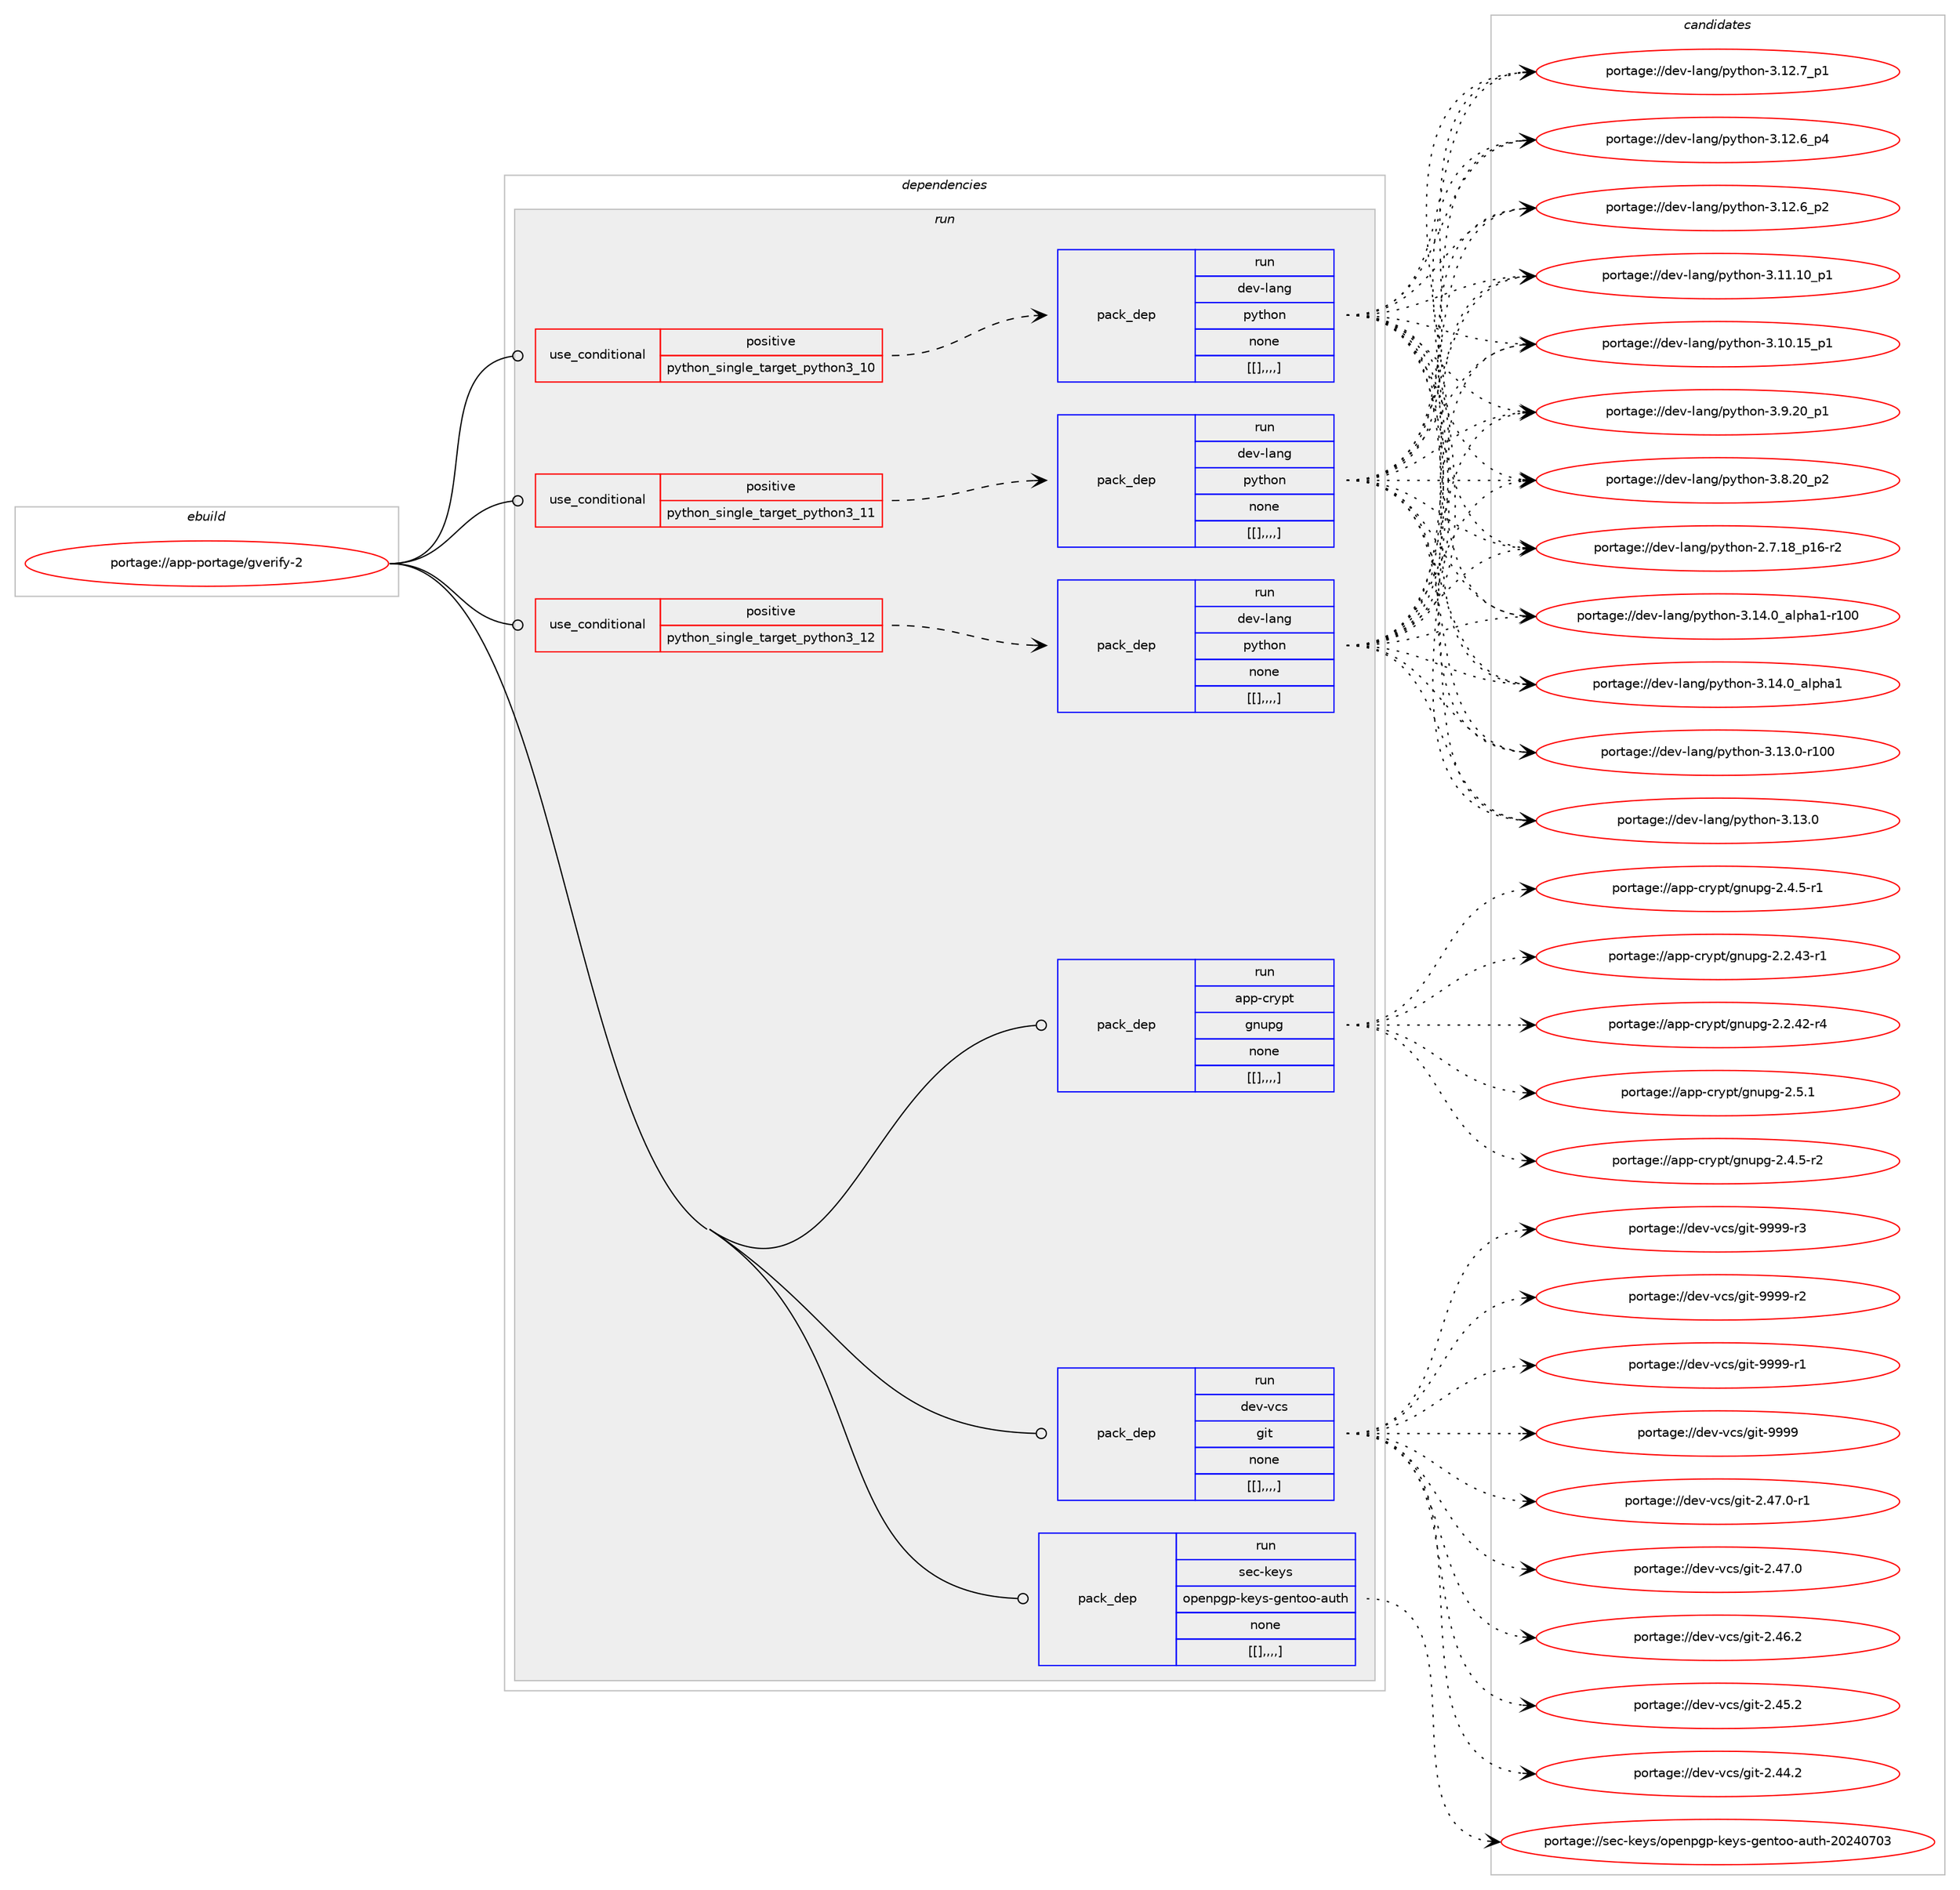 digraph prolog {

# *************
# Graph options
# *************

newrank=true;
concentrate=true;
compound=true;
graph [rankdir=LR,fontname=Helvetica,fontsize=10,ranksep=1.5];#, ranksep=2.5, nodesep=0.2];
edge  [arrowhead=vee];
node  [fontname=Helvetica,fontsize=10];

# **********
# The ebuild
# **********

subgraph cluster_leftcol {
color=gray;
label=<<i>ebuild</i>>;
id [label="portage://app-portage/gverify-2", color=red, width=4, href="../app-portage/gverify-2.svg"];
}

# ****************
# The dependencies
# ****************

subgraph cluster_midcol {
color=gray;
label=<<i>dependencies</i>>;
subgraph cluster_compile {
fillcolor="#eeeeee";
style=filled;
label=<<i>compile</i>>;
}
subgraph cluster_compileandrun {
fillcolor="#eeeeee";
style=filled;
label=<<i>compile and run</i>>;
}
subgraph cluster_run {
fillcolor="#eeeeee";
style=filled;
label=<<i>run</i>>;
subgraph cond15561 {
dependency53844 [label=<<TABLE BORDER="0" CELLBORDER="1" CELLSPACING="0" CELLPADDING="4"><TR><TD ROWSPAN="3" CELLPADDING="10">use_conditional</TD></TR><TR><TD>positive</TD></TR><TR><TD>python_single_target_python3_10</TD></TR></TABLE>>, shape=none, color=red];
subgraph pack37750 {
dependency53847 [label=<<TABLE BORDER="0" CELLBORDER="1" CELLSPACING="0" CELLPADDING="4" WIDTH="220"><TR><TD ROWSPAN="6" CELLPADDING="30">pack_dep</TD></TR><TR><TD WIDTH="110">run</TD></TR><TR><TD>dev-lang</TD></TR><TR><TD>python</TD></TR><TR><TD>none</TD></TR><TR><TD>[[],,,,]</TD></TR></TABLE>>, shape=none, color=blue];
}
dependency53844:e -> dependency53847:w [weight=20,style="dashed",arrowhead="vee"];
}
id:e -> dependency53844:w [weight=20,style="solid",arrowhead="odot"];
subgraph cond15562 {
dependency53853 [label=<<TABLE BORDER="0" CELLBORDER="1" CELLSPACING="0" CELLPADDING="4"><TR><TD ROWSPAN="3" CELLPADDING="10">use_conditional</TD></TR><TR><TD>positive</TD></TR><TR><TD>python_single_target_python3_11</TD></TR></TABLE>>, shape=none, color=red];
subgraph pack37757 {
dependency53863 [label=<<TABLE BORDER="0" CELLBORDER="1" CELLSPACING="0" CELLPADDING="4" WIDTH="220"><TR><TD ROWSPAN="6" CELLPADDING="30">pack_dep</TD></TR><TR><TD WIDTH="110">run</TD></TR><TR><TD>dev-lang</TD></TR><TR><TD>python</TD></TR><TR><TD>none</TD></TR><TR><TD>[[],,,,]</TD></TR></TABLE>>, shape=none, color=blue];
}
dependency53853:e -> dependency53863:w [weight=20,style="dashed",arrowhead="vee"];
}
id:e -> dependency53853:w [weight=20,style="solid",arrowhead="odot"];
subgraph cond15567 {
dependency53876 [label=<<TABLE BORDER="0" CELLBORDER="1" CELLSPACING="0" CELLPADDING="4"><TR><TD ROWSPAN="3" CELLPADDING="10">use_conditional</TD></TR><TR><TD>positive</TD></TR><TR><TD>python_single_target_python3_12</TD></TR></TABLE>>, shape=none, color=red];
subgraph pack37778 {
dependency53887 [label=<<TABLE BORDER="0" CELLBORDER="1" CELLSPACING="0" CELLPADDING="4" WIDTH="220"><TR><TD ROWSPAN="6" CELLPADDING="30">pack_dep</TD></TR><TR><TD WIDTH="110">run</TD></TR><TR><TD>dev-lang</TD></TR><TR><TD>python</TD></TR><TR><TD>none</TD></TR><TR><TD>[[],,,,]</TD></TR></TABLE>>, shape=none, color=blue];
}
dependency53876:e -> dependency53887:w [weight=20,style="dashed",arrowhead="vee"];
}
id:e -> dependency53876:w [weight=20,style="solid",arrowhead="odot"];
subgraph pack37786 {
dependency53898 [label=<<TABLE BORDER="0" CELLBORDER="1" CELLSPACING="0" CELLPADDING="4" WIDTH="220"><TR><TD ROWSPAN="6" CELLPADDING="30">pack_dep</TD></TR><TR><TD WIDTH="110">run</TD></TR><TR><TD>app-crypt</TD></TR><TR><TD>gnupg</TD></TR><TR><TD>none</TD></TR><TR><TD>[[],,,,]</TD></TR></TABLE>>, shape=none, color=blue];
}
id:e -> dependency53898:w [weight=20,style="solid",arrowhead="odot"];
subgraph pack37797 {
dependency53900 [label=<<TABLE BORDER="0" CELLBORDER="1" CELLSPACING="0" CELLPADDING="4" WIDTH="220"><TR><TD ROWSPAN="6" CELLPADDING="30">pack_dep</TD></TR><TR><TD WIDTH="110">run</TD></TR><TR><TD>dev-vcs</TD></TR><TR><TD>git</TD></TR><TR><TD>none</TD></TR><TR><TD>[[],,,,]</TD></TR></TABLE>>, shape=none, color=blue];
}
id:e -> dependency53900:w [weight=20,style="solid",arrowhead="odot"];
subgraph pack37830 {
dependency53952 [label=<<TABLE BORDER="0" CELLBORDER="1" CELLSPACING="0" CELLPADDING="4" WIDTH="220"><TR><TD ROWSPAN="6" CELLPADDING="30">pack_dep</TD></TR><TR><TD WIDTH="110">run</TD></TR><TR><TD>sec-keys</TD></TR><TR><TD>openpgp-keys-gentoo-auth</TD></TR><TR><TD>none</TD></TR><TR><TD>[[],,,,]</TD></TR></TABLE>>, shape=none, color=blue];
}
id:e -> dependency53952:w [weight=20,style="solid",arrowhead="odot"];
}
}

# **************
# The candidates
# **************

subgraph cluster_choices {
rank=same;
color=gray;
label=<<i>candidates</i>>;

subgraph choice36880 {
color=black;
nodesep=1;
choice100101118451089711010347112121116104111110455146495246489597108112104974945114494848 [label="portage://dev-lang/python-3.14.0_alpha1-r100", color=red, width=4,href="../dev-lang/python-3.14.0_alpha1-r100.svg"];
choice1001011184510897110103471121211161041111104551464952464895971081121049749 [label="portage://dev-lang/python-3.14.0_alpha1", color=red, width=4,href="../dev-lang/python-3.14.0_alpha1.svg"];
choice1001011184510897110103471121211161041111104551464951464845114494848 [label="portage://dev-lang/python-3.13.0-r100", color=red, width=4,href="../dev-lang/python-3.13.0-r100.svg"];
choice10010111845108971101034711212111610411111045514649514648 [label="portage://dev-lang/python-3.13.0", color=red, width=4,href="../dev-lang/python-3.13.0.svg"];
choice100101118451089711010347112121116104111110455146495046559511249 [label="portage://dev-lang/python-3.12.7_p1", color=red, width=4,href="../dev-lang/python-3.12.7_p1.svg"];
choice100101118451089711010347112121116104111110455146495046549511252 [label="portage://dev-lang/python-3.12.6_p4", color=red, width=4,href="../dev-lang/python-3.12.6_p4.svg"];
choice100101118451089711010347112121116104111110455146495046549511250 [label="portage://dev-lang/python-3.12.6_p2", color=red, width=4,href="../dev-lang/python-3.12.6_p2.svg"];
choice10010111845108971101034711212111610411111045514649494649489511249 [label="portage://dev-lang/python-3.11.10_p1", color=red, width=4,href="../dev-lang/python-3.11.10_p1.svg"];
choice10010111845108971101034711212111610411111045514649484649539511249 [label="portage://dev-lang/python-3.10.15_p1", color=red, width=4,href="../dev-lang/python-3.10.15_p1.svg"];
choice100101118451089711010347112121116104111110455146574650489511249 [label="portage://dev-lang/python-3.9.20_p1", color=red, width=4,href="../dev-lang/python-3.9.20_p1.svg"];
choice100101118451089711010347112121116104111110455146564650489511250 [label="portage://dev-lang/python-3.8.20_p2", color=red, width=4,href="../dev-lang/python-3.8.20_p2.svg"];
choice100101118451089711010347112121116104111110455046554649569511249544511450 [label="portage://dev-lang/python-2.7.18_p16-r2", color=red, width=4,href="../dev-lang/python-2.7.18_p16-r2.svg"];
dependency53847:e -> choice100101118451089711010347112121116104111110455146495246489597108112104974945114494848:w [style=dotted,weight="100"];
dependency53847:e -> choice1001011184510897110103471121211161041111104551464952464895971081121049749:w [style=dotted,weight="100"];
dependency53847:e -> choice1001011184510897110103471121211161041111104551464951464845114494848:w [style=dotted,weight="100"];
dependency53847:e -> choice10010111845108971101034711212111610411111045514649514648:w [style=dotted,weight="100"];
dependency53847:e -> choice100101118451089711010347112121116104111110455146495046559511249:w [style=dotted,weight="100"];
dependency53847:e -> choice100101118451089711010347112121116104111110455146495046549511252:w [style=dotted,weight="100"];
dependency53847:e -> choice100101118451089711010347112121116104111110455146495046549511250:w [style=dotted,weight="100"];
dependency53847:e -> choice10010111845108971101034711212111610411111045514649494649489511249:w [style=dotted,weight="100"];
dependency53847:e -> choice10010111845108971101034711212111610411111045514649484649539511249:w [style=dotted,weight="100"];
dependency53847:e -> choice100101118451089711010347112121116104111110455146574650489511249:w [style=dotted,weight="100"];
dependency53847:e -> choice100101118451089711010347112121116104111110455146564650489511250:w [style=dotted,weight="100"];
dependency53847:e -> choice100101118451089711010347112121116104111110455046554649569511249544511450:w [style=dotted,weight="100"];
}
subgraph choice36963 {
color=black;
nodesep=1;
choice100101118451089711010347112121116104111110455146495246489597108112104974945114494848 [label="portage://dev-lang/python-3.14.0_alpha1-r100", color=red, width=4,href="../dev-lang/python-3.14.0_alpha1-r100.svg"];
choice1001011184510897110103471121211161041111104551464952464895971081121049749 [label="portage://dev-lang/python-3.14.0_alpha1", color=red, width=4,href="../dev-lang/python-3.14.0_alpha1.svg"];
choice1001011184510897110103471121211161041111104551464951464845114494848 [label="portage://dev-lang/python-3.13.0-r100", color=red, width=4,href="../dev-lang/python-3.13.0-r100.svg"];
choice10010111845108971101034711212111610411111045514649514648 [label="portage://dev-lang/python-3.13.0", color=red, width=4,href="../dev-lang/python-3.13.0.svg"];
choice100101118451089711010347112121116104111110455146495046559511249 [label="portage://dev-lang/python-3.12.7_p1", color=red, width=4,href="../dev-lang/python-3.12.7_p1.svg"];
choice100101118451089711010347112121116104111110455146495046549511252 [label="portage://dev-lang/python-3.12.6_p4", color=red, width=4,href="../dev-lang/python-3.12.6_p4.svg"];
choice100101118451089711010347112121116104111110455146495046549511250 [label="portage://dev-lang/python-3.12.6_p2", color=red, width=4,href="../dev-lang/python-3.12.6_p2.svg"];
choice10010111845108971101034711212111610411111045514649494649489511249 [label="portage://dev-lang/python-3.11.10_p1", color=red, width=4,href="../dev-lang/python-3.11.10_p1.svg"];
choice10010111845108971101034711212111610411111045514649484649539511249 [label="portage://dev-lang/python-3.10.15_p1", color=red, width=4,href="../dev-lang/python-3.10.15_p1.svg"];
choice100101118451089711010347112121116104111110455146574650489511249 [label="portage://dev-lang/python-3.9.20_p1", color=red, width=4,href="../dev-lang/python-3.9.20_p1.svg"];
choice100101118451089711010347112121116104111110455146564650489511250 [label="portage://dev-lang/python-3.8.20_p2", color=red, width=4,href="../dev-lang/python-3.8.20_p2.svg"];
choice100101118451089711010347112121116104111110455046554649569511249544511450 [label="portage://dev-lang/python-2.7.18_p16-r2", color=red, width=4,href="../dev-lang/python-2.7.18_p16-r2.svg"];
dependency53863:e -> choice100101118451089711010347112121116104111110455146495246489597108112104974945114494848:w [style=dotted,weight="100"];
dependency53863:e -> choice1001011184510897110103471121211161041111104551464952464895971081121049749:w [style=dotted,weight="100"];
dependency53863:e -> choice1001011184510897110103471121211161041111104551464951464845114494848:w [style=dotted,weight="100"];
dependency53863:e -> choice10010111845108971101034711212111610411111045514649514648:w [style=dotted,weight="100"];
dependency53863:e -> choice100101118451089711010347112121116104111110455146495046559511249:w [style=dotted,weight="100"];
dependency53863:e -> choice100101118451089711010347112121116104111110455146495046549511252:w [style=dotted,weight="100"];
dependency53863:e -> choice100101118451089711010347112121116104111110455146495046549511250:w [style=dotted,weight="100"];
dependency53863:e -> choice10010111845108971101034711212111610411111045514649494649489511249:w [style=dotted,weight="100"];
dependency53863:e -> choice10010111845108971101034711212111610411111045514649484649539511249:w [style=dotted,weight="100"];
dependency53863:e -> choice100101118451089711010347112121116104111110455146574650489511249:w [style=dotted,weight="100"];
dependency53863:e -> choice100101118451089711010347112121116104111110455146564650489511250:w [style=dotted,weight="100"];
dependency53863:e -> choice100101118451089711010347112121116104111110455046554649569511249544511450:w [style=dotted,weight="100"];
}
subgraph choice36976 {
color=black;
nodesep=1;
choice100101118451089711010347112121116104111110455146495246489597108112104974945114494848 [label="portage://dev-lang/python-3.14.0_alpha1-r100", color=red, width=4,href="../dev-lang/python-3.14.0_alpha1-r100.svg"];
choice1001011184510897110103471121211161041111104551464952464895971081121049749 [label="portage://dev-lang/python-3.14.0_alpha1", color=red, width=4,href="../dev-lang/python-3.14.0_alpha1.svg"];
choice1001011184510897110103471121211161041111104551464951464845114494848 [label="portage://dev-lang/python-3.13.0-r100", color=red, width=4,href="../dev-lang/python-3.13.0-r100.svg"];
choice10010111845108971101034711212111610411111045514649514648 [label="portage://dev-lang/python-3.13.0", color=red, width=4,href="../dev-lang/python-3.13.0.svg"];
choice100101118451089711010347112121116104111110455146495046559511249 [label="portage://dev-lang/python-3.12.7_p1", color=red, width=4,href="../dev-lang/python-3.12.7_p1.svg"];
choice100101118451089711010347112121116104111110455146495046549511252 [label="portage://dev-lang/python-3.12.6_p4", color=red, width=4,href="../dev-lang/python-3.12.6_p4.svg"];
choice100101118451089711010347112121116104111110455146495046549511250 [label="portage://dev-lang/python-3.12.6_p2", color=red, width=4,href="../dev-lang/python-3.12.6_p2.svg"];
choice10010111845108971101034711212111610411111045514649494649489511249 [label="portage://dev-lang/python-3.11.10_p1", color=red, width=4,href="../dev-lang/python-3.11.10_p1.svg"];
choice10010111845108971101034711212111610411111045514649484649539511249 [label="portage://dev-lang/python-3.10.15_p1", color=red, width=4,href="../dev-lang/python-3.10.15_p1.svg"];
choice100101118451089711010347112121116104111110455146574650489511249 [label="portage://dev-lang/python-3.9.20_p1", color=red, width=4,href="../dev-lang/python-3.9.20_p1.svg"];
choice100101118451089711010347112121116104111110455146564650489511250 [label="portage://dev-lang/python-3.8.20_p2", color=red, width=4,href="../dev-lang/python-3.8.20_p2.svg"];
choice100101118451089711010347112121116104111110455046554649569511249544511450 [label="portage://dev-lang/python-2.7.18_p16-r2", color=red, width=4,href="../dev-lang/python-2.7.18_p16-r2.svg"];
dependency53887:e -> choice100101118451089711010347112121116104111110455146495246489597108112104974945114494848:w [style=dotted,weight="100"];
dependency53887:e -> choice1001011184510897110103471121211161041111104551464952464895971081121049749:w [style=dotted,weight="100"];
dependency53887:e -> choice1001011184510897110103471121211161041111104551464951464845114494848:w [style=dotted,weight="100"];
dependency53887:e -> choice10010111845108971101034711212111610411111045514649514648:w [style=dotted,weight="100"];
dependency53887:e -> choice100101118451089711010347112121116104111110455146495046559511249:w [style=dotted,weight="100"];
dependency53887:e -> choice100101118451089711010347112121116104111110455146495046549511252:w [style=dotted,weight="100"];
dependency53887:e -> choice100101118451089711010347112121116104111110455146495046549511250:w [style=dotted,weight="100"];
dependency53887:e -> choice10010111845108971101034711212111610411111045514649494649489511249:w [style=dotted,weight="100"];
dependency53887:e -> choice10010111845108971101034711212111610411111045514649484649539511249:w [style=dotted,weight="100"];
dependency53887:e -> choice100101118451089711010347112121116104111110455146574650489511249:w [style=dotted,weight="100"];
dependency53887:e -> choice100101118451089711010347112121116104111110455146564650489511250:w [style=dotted,weight="100"];
dependency53887:e -> choice100101118451089711010347112121116104111110455046554649569511249544511450:w [style=dotted,weight="100"];
}
subgraph choice37020 {
color=black;
nodesep=1;
choice97112112459911412111211647103110117112103455046534649 [label="portage://app-crypt/gnupg-2.5.1", color=red, width=4,href="../app-crypt/gnupg-2.5.1.svg"];
choice971121124599114121112116471031101171121034550465246534511450 [label="portage://app-crypt/gnupg-2.4.5-r2", color=red, width=4,href="../app-crypt/gnupg-2.4.5-r2.svg"];
choice971121124599114121112116471031101171121034550465246534511449 [label="portage://app-crypt/gnupg-2.4.5-r1", color=red, width=4,href="../app-crypt/gnupg-2.4.5-r1.svg"];
choice97112112459911412111211647103110117112103455046504652514511449 [label="portage://app-crypt/gnupg-2.2.43-r1", color=red, width=4,href="../app-crypt/gnupg-2.2.43-r1.svg"];
choice97112112459911412111211647103110117112103455046504652504511452 [label="portage://app-crypt/gnupg-2.2.42-r4", color=red, width=4,href="../app-crypt/gnupg-2.2.42-r4.svg"];
dependency53898:e -> choice97112112459911412111211647103110117112103455046534649:w [style=dotted,weight="100"];
dependency53898:e -> choice971121124599114121112116471031101171121034550465246534511450:w [style=dotted,weight="100"];
dependency53898:e -> choice971121124599114121112116471031101171121034550465246534511449:w [style=dotted,weight="100"];
dependency53898:e -> choice97112112459911412111211647103110117112103455046504652514511449:w [style=dotted,weight="100"];
dependency53898:e -> choice97112112459911412111211647103110117112103455046504652504511452:w [style=dotted,weight="100"];
}
subgraph choice37075 {
color=black;
nodesep=1;
choice10010111845118991154710310511645575757574511451 [label="portage://dev-vcs/git-9999-r3", color=red, width=4,href="../dev-vcs/git-9999-r3.svg"];
choice10010111845118991154710310511645575757574511450 [label="portage://dev-vcs/git-9999-r2", color=red, width=4,href="../dev-vcs/git-9999-r2.svg"];
choice10010111845118991154710310511645575757574511449 [label="portage://dev-vcs/git-9999-r1", color=red, width=4,href="../dev-vcs/git-9999-r1.svg"];
choice1001011184511899115471031051164557575757 [label="portage://dev-vcs/git-9999", color=red, width=4,href="../dev-vcs/git-9999.svg"];
choice100101118451189911547103105116455046525546484511449 [label="portage://dev-vcs/git-2.47.0-r1", color=red, width=4,href="../dev-vcs/git-2.47.0-r1.svg"];
choice10010111845118991154710310511645504652554648 [label="portage://dev-vcs/git-2.47.0", color=red, width=4,href="../dev-vcs/git-2.47.0.svg"];
choice10010111845118991154710310511645504652544650 [label="portage://dev-vcs/git-2.46.2", color=red, width=4,href="../dev-vcs/git-2.46.2.svg"];
choice10010111845118991154710310511645504652534650 [label="portage://dev-vcs/git-2.45.2", color=red, width=4,href="../dev-vcs/git-2.45.2.svg"];
choice10010111845118991154710310511645504652524650 [label="portage://dev-vcs/git-2.44.2", color=red, width=4,href="../dev-vcs/git-2.44.2.svg"];
dependency53900:e -> choice10010111845118991154710310511645575757574511451:w [style=dotted,weight="100"];
dependency53900:e -> choice10010111845118991154710310511645575757574511450:w [style=dotted,weight="100"];
dependency53900:e -> choice10010111845118991154710310511645575757574511449:w [style=dotted,weight="100"];
dependency53900:e -> choice1001011184511899115471031051164557575757:w [style=dotted,weight="100"];
dependency53900:e -> choice100101118451189911547103105116455046525546484511449:w [style=dotted,weight="100"];
dependency53900:e -> choice10010111845118991154710310511645504652554648:w [style=dotted,weight="100"];
dependency53900:e -> choice10010111845118991154710310511645504652544650:w [style=dotted,weight="100"];
dependency53900:e -> choice10010111845118991154710310511645504652534650:w [style=dotted,weight="100"];
dependency53900:e -> choice10010111845118991154710310511645504652524650:w [style=dotted,weight="100"];
}
subgraph choice37078 {
color=black;
nodesep=1;
choice11510199451071011211154711111210111011210311245107101121115451031011101161111114597117116104455048505248554851 [label="portage://sec-keys/openpgp-keys-gentoo-auth-20240703", color=red, width=4,href="../sec-keys/openpgp-keys-gentoo-auth-20240703.svg"];
dependency53952:e -> choice11510199451071011211154711111210111011210311245107101121115451031011101161111114597117116104455048505248554851:w [style=dotted,weight="100"];
}
}

}
